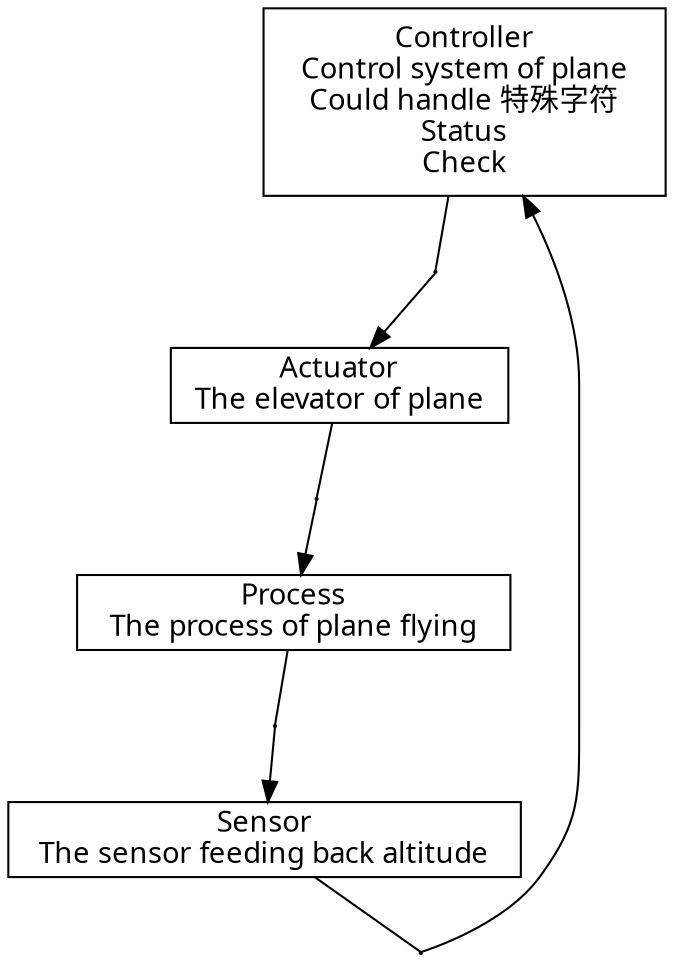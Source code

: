 strict digraph  {
graph [dpi=600];
edge [fontname=SimHei];
node [fontname=SimHei];
Controller [label="Controller\nControl system of plane\nCould handle 特殊字符\nStatus\nCheck", pos="3, 4!", shape=box, fixedsize=True, height=1.25, width=2.6736111111111116];
Elevator [label="Actuator\nThe elevator of plane\n", pos="0, 2!", shape=box, fixedsize=True, height=0.5, width=2.2458333333333336];
Altimeter [label="Sensor\nThe sensor feeding back altitude\n", pos="6, 2!", shape=box, fixedsize=True, height=0.5, width=3.4222222222222225];
"Plane Flying" [label="Process\nThe process of plane flying\n", pos="3, 0!", shape=box, fixedsize=True, height=0.5, width=2.8875];
aux_nw [label="", pos="0, 4!", fixedsize=True, width=0.0, height=0.0];
aux_sw [label="", pos="0, 0!", fixedsize=True, width=0.0, height=0.0];
aux_se [label="", pos="6, 0!", fixedsize=True, width=0.0, height=0.0];
aux_ne [label="", pos="6, 4!", fixedsize=True, width=0.0, height=0.0];
Controller -> aux_nw [dir=none];
Elevator -> aux_sw [dir=none];
Altimeter -> aux_ne [dir=none];
"Plane Flying" -> aux_se [dir=none];
aux_nw -> Elevator;
aux_sw -> "Plane Flying";
aux_se -> Altimeter;
aux_ne -> Controller;
}
